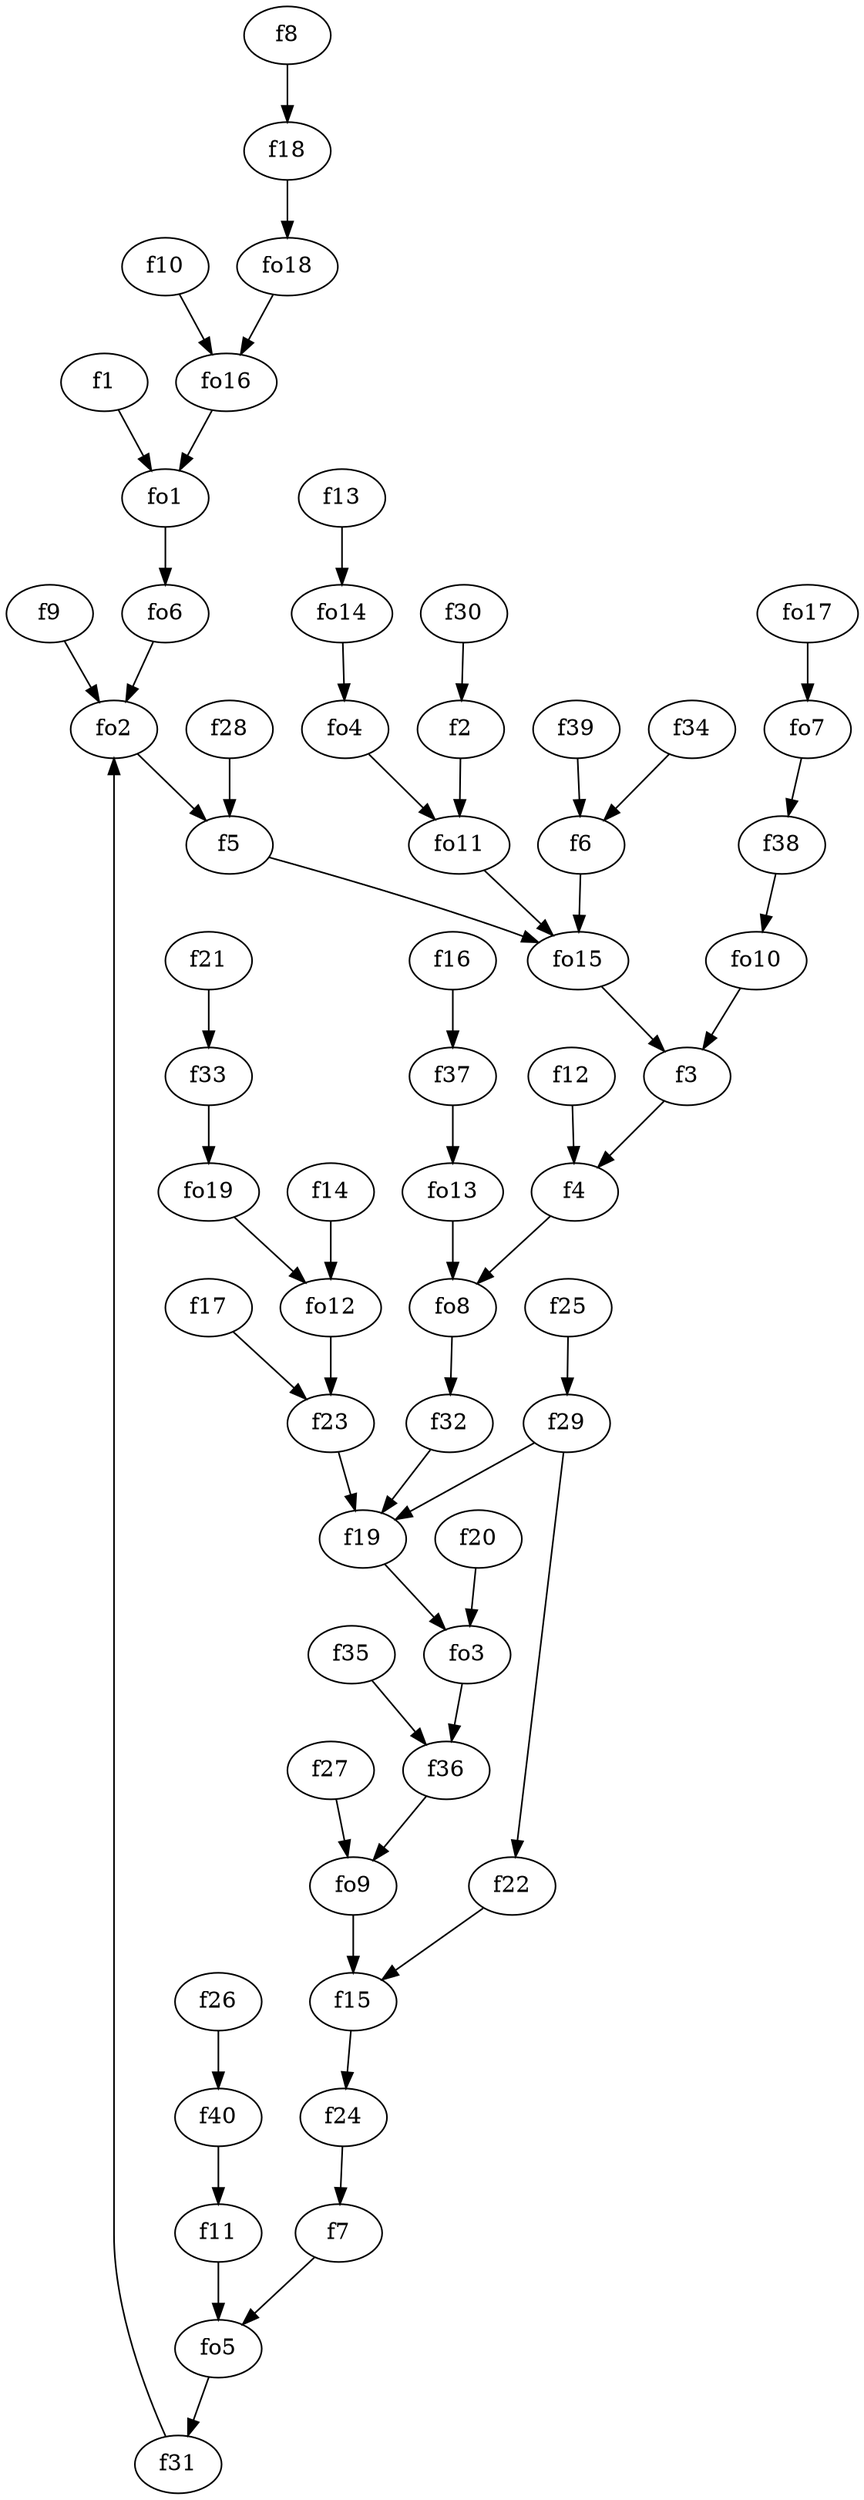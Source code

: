 strict digraph  {
f1;
f2;
f3;
f4;
f5;
f6;
f7;
f8;
f9;
f10;
f11;
f12;
f13;
f14;
f15;
f16;
f17;
f18;
f19;
f20;
f21;
f22;
f23;
f24;
f25;
f26;
f27;
f28;
f29;
f30;
f31;
f32;
f33;
f34;
f35;
f36;
f37;
f38;
f39;
f40;
fo1;
fo2;
fo3;
fo4;
fo5;
fo6;
fo7;
fo8;
fo9;
fo10;
fo11;
fo12;
fo13;
fo14;
fo15;
fo16;
fo17;
fo18;
fo19;
f1 -> fo1  [weight=2];
f2 -> fo11  [weight=2];
f3 -> f4  [weight=2];
f4 -> fo8  [weight=2];
f5 -> fo15  [weight=2];
f6 -> fo15  [weight=2];
f7 -> fo5  [weight=2];
f8 -> f18  [weight=2];
f9 -> fo2  [weight=2];
f10 -> fo16  [weight=2];
f11 -> fo5  [weight=2];
f12 -> f4  [weight=2];
f13 -> fo14  [weight=2];
f14 -> fo12  [weight=2];
f15 -> f24  [weight=2];
f16 -> f37  [weight=2];
f17 -> f23  [weight=2];
f18 -> fo18  [weight=2];
f19 -> fo3  [weight=2];
f20 -> fo3  [weight=2];
f21 -> f33  [weight=2];
f22 -> f15  [weight=2];
f23 -> f19  [weight=2];
f24 -> f7  [weight=2];
f25 -> f29  [weight=2];
f26 -> f40  [weight=2];
f27 -> fo9  [weight=2];
f28 -> f5  [weight=2];
f29 -> f22  [weight=2];
f29 -> f19  [weight=2];
f30 -> f2  [weight=2];
f31 -> fo2  [weight=2];
f32 -> f19  [weight=2];
f33 -> fo19  [weight=2];
f34 -> f6  [weight=2];
f35 -> f36  [weight=2];
f36 -> fo9  [weight=2];
f37 -> fo13  [weight=2];
f38 -> fo10  [weight=2];
f39 -> f6  [weight=2];
f40 -> f11  [weight=2];
fo1 -> fo6  [weight=2];
fo2 -> f5  [weight=2];
fo3 -> f36  [weight=2];
fo4 -> fo11  [weight=2];
fo5 -> f31  [weight=2];
fo6 -> fo2  [weight=2];
fo7 -> f38  [weight=2];
fo8 -> f32  [weight=2];
fo9 -> f15  [weight=2];
fo10 -> f3  [weight=2];
fo11 -> fo15  [weight=2];
fo12 -> f23  [weight=2];
fo13 -> fo8  [weight=2];
fo14 -> fo4  [weight=2];
fo15 -> f3  [weight=2];
fo16 -> fo1  [weight=2];
fo17 -> fo7  [weight=2];
fo18 -> fo16  [weight=2];
fo19 -> fo12  [weight=2];
}
